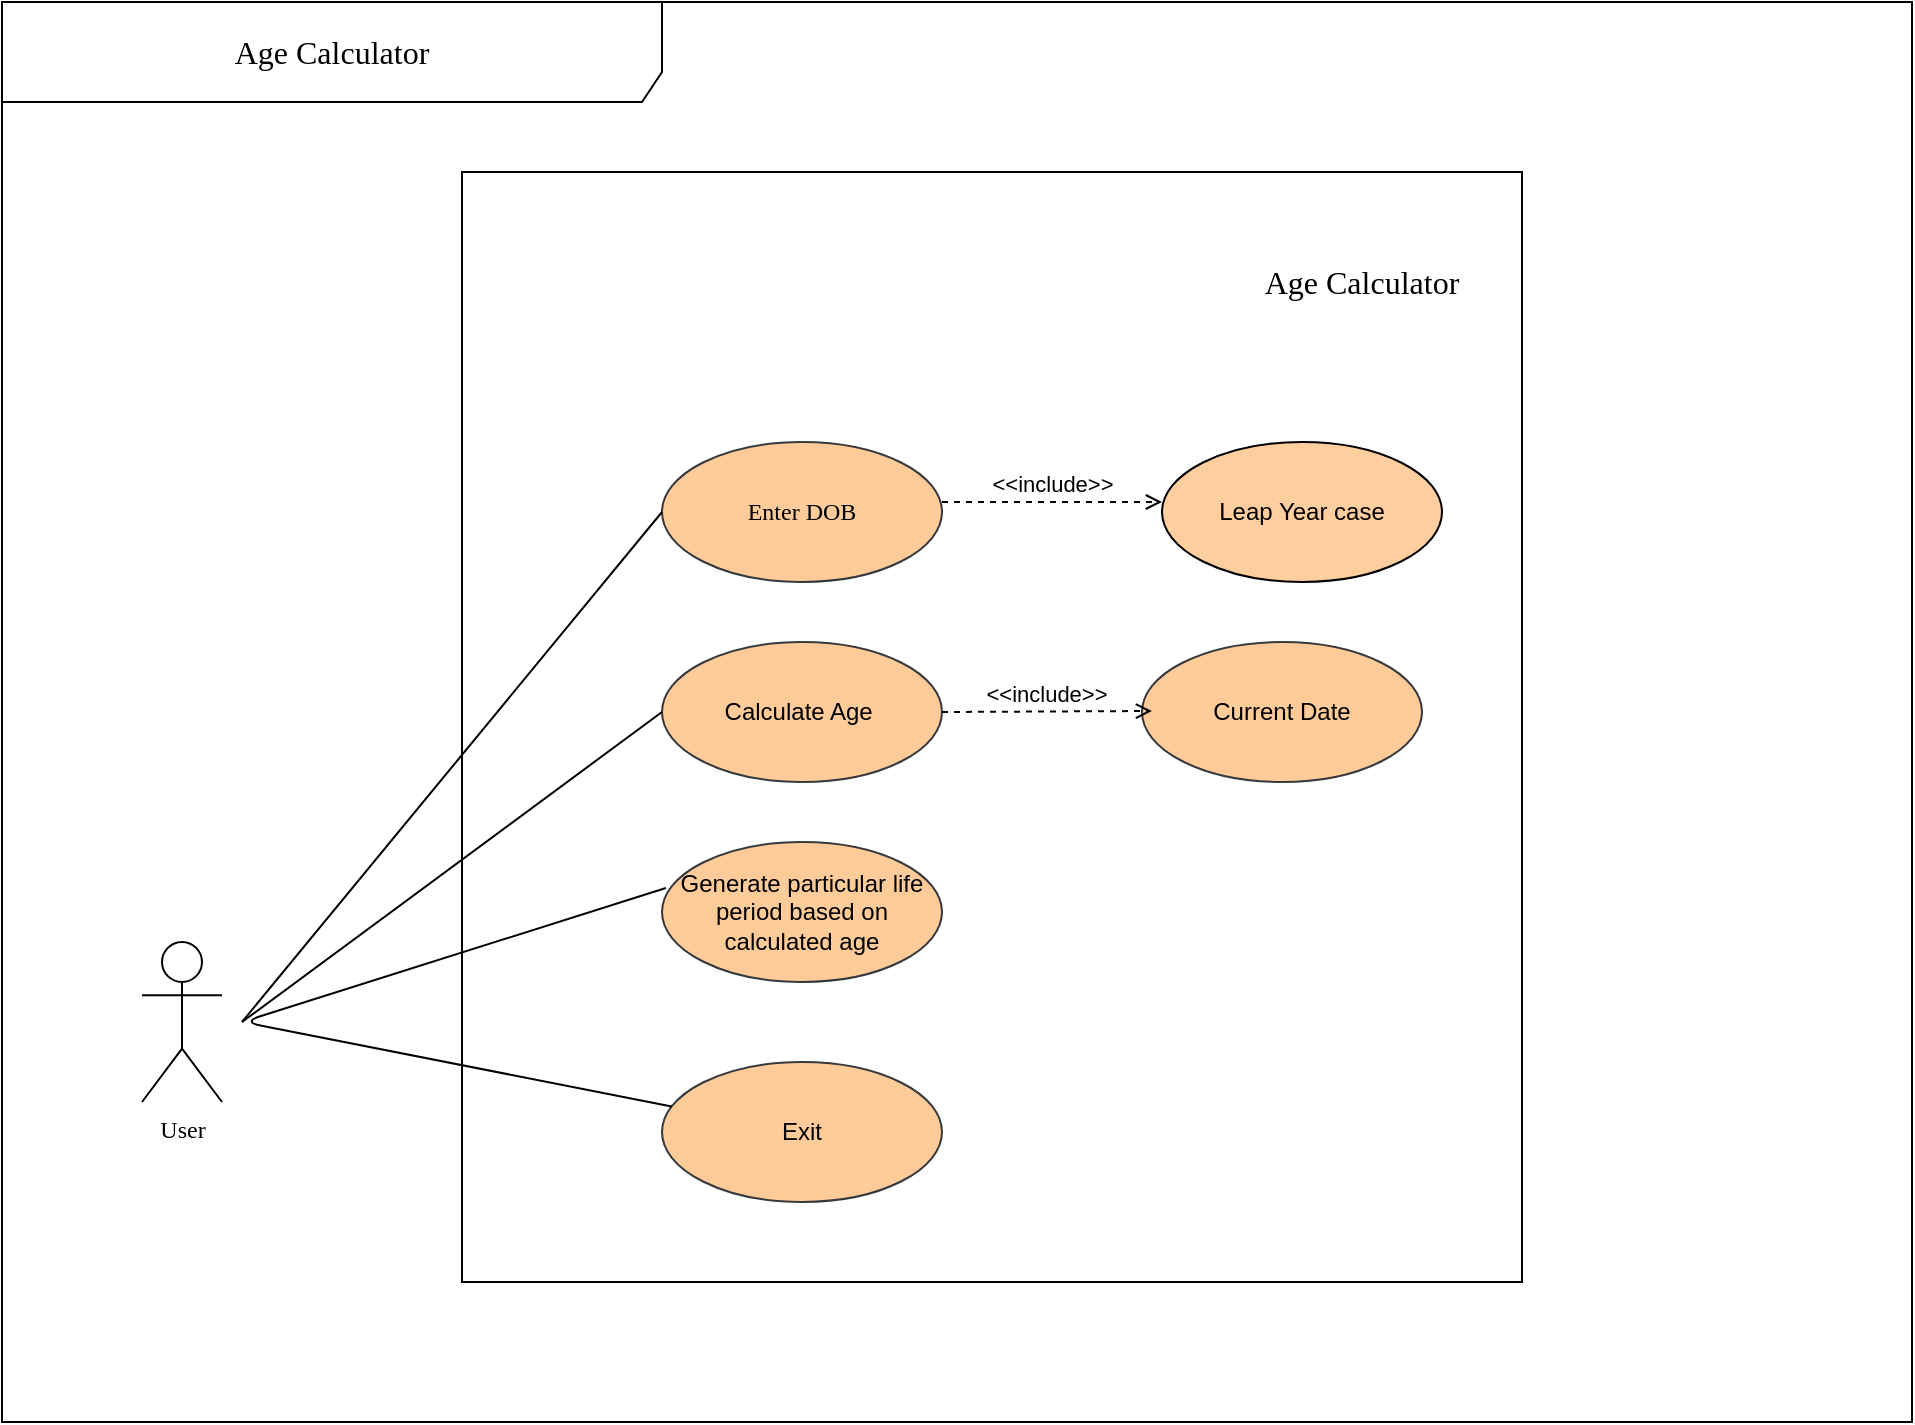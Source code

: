 <mxfile version="13.9.2" type="device"><diagram id="5x7Gi8JSTtX_Fi2FjIx6" name="Page-1"><mxGraphModel dx="1718" dy="1493" grid="1" gridSize="10" guides="1" tooltips="1" connect="1" arrows="1" fold="1" page="1" pageScale="1" pageWidth="850" pageHeight="1100" math="0" shadow="0"><root><mxCell id="0"/><mxCell id="1" parent="0"/><object label="&lt;font style=&quot;font-size: 16px&quot;&gt;Age Calculator&lt;/font&gt;" id="leX0Q5xnu7IgrXUGEWtf-11"><mxCell style="shape=umlFrame;whiteSpace=wrap;html=1;fontFamily=Times New Roman;width=330;height=50;fillColor=#FFFFFF;" parent="1" vertex="1"><mxGeometry x="-280" y="-310" width="955" height="710" as="geometry"/></mxCell></object><mxCell id="leX0Q5xnu7IgrXUGEWtf-16" value="" style="verticalLabelPosition=bottom;verticalAlign=top;html=1;shape=mxgraph.basic.rect;fillColor2=none;strokeWidth=1;size=20;indent=5;fontFamily=Times New Roman;fontColor=#000000;" parent="1" vertex="1"><mxGeometry x="-50" y="-225" width="530" height="555" as="geometry"/></mxCell><mxCell id="leX0Q5xnu7IgrXUGEWtf-18" value="&lt;span style=&quot;font-family: &amp;#34;helvetica&amp;#34;&quot;&gt;Exit&lt;/span&gt;" style="ellipse;whiteSpace=wrap;html=1;fontFamily=Times New Roman;fillColor=#ffcc99;strokeColor=#36393d;" parent="1" vertex="1"><mxGeometry x="50" y="220" width="140" height="70" as="geometry"/></mxCell><mxCell id="leX0Q5xnu7IgrXUGEWtf-22" value="&lt;span style=&quot;font-family: &amp;#34;helvetica&amp;#34;&quot;&gt;Generate particular life period based on calculated age&lt;/span&gt;" style="ellipse;whiteSpace=wrap;html=1;fontFamily=Times New Roman;fillColor=#ffcc99;strokeColor=#36393d;" parent="1" vertex="1"><mxGeometry x="50" y="110" width="140" height="70" as="geometry"/></mxCell><mxCell id="leX0Q5xnu7IgrXUGEWtf-23" value="&lt;span style=&quot;font-family: &amp;#34;helvetica&amp;#34;&quot;&gt;Calculate Age&amp;nbsp;&lt;/span&gt;" style="ellipse;whiteSpace=wrap;html=1;fontFamily=Times New Roman;fillColor=#ffcc99;strokeColor=#36393d;" parent="1" vertex="1"><mxGeometry x="50" y="10" width="140" height="70" as="geometry"/></mxCell><mxCell id="leX0Q5xnu7IgrXUGEWtf-24" value="&lt;font style=&quot;font-size: 16px&quot;&gt;Age Calculator&lt;/font&gt;" style="text;html=1;strokeColor=none;fillColor=none;align=center;verticalAlign=middle;whiteSpace=wrap;rounded=0;fontFamily=Times New Roman;fontColor=#000000;" parent="1" vertex="1"><mxGeometry x="330" y="-190" width="140" height="40" as="geometry"/></mxCell><mxCell id="leX0Q5xnu7IgrXUGEWtf-26" value="User" style="shape=umlActor;verticalLabelPosition=bottom;verticalAlign=top;html=1;outlineConnect=0;fontFamily=Times New Roman;fontColor=#000000;" parent="1" vertex="1"><mxGeometry x="-210" y="160" width="40" height="80" as="geometry"/></mxCell><mxCell id="leX0Q5xnu7IgrXUGEWtf-38" value="" style="endArrow=none;html=1;fontFamily=Times New Roman;fontColor=#000000;entryX=0.014;entryY=0.329;entryDx=0;entryDy=0;entryPerimeter=0;" parent="1" source="leX0Q5xnu7IgrXUGEWtf-18" target="leX0Q5xnu7IgrXUGEWtf-22" edge="1"><mxGeometry width="50" height="50" relative="1" as="geometry"><mxPoint x="20" y="715" as="sourcePoint"/><mxPoint x="40" y="465" as="targetPoint"/><Array as="points"><mxPoint x="-160" y="200"/></Array></mxGeometry></mxCell><mxCell id="_0HMQu5kkhPJjGuOitAb-16" value="Current Date" style="ellipse;whiteSpace=wrap;html=1;fillColor=#ffcc99;strokeColor=#36393d;" parent="1" vertex="1"><mxGeometry x="290" y="10" width="140" height="70" as="geometry"/></mxCell><mxCell id="8Wv-UqwsykKn-MqHqfZY-6" value="Enter DOB" style="ellipse;whiteSpace=wrap;html=1;fontFamily=Times New Roman;fillColor=#ffcc99;strokeColor=#36393d;" parent="1" vertex="1"><mxGeometry x="50" y="-90" width="140" height="70" as="geometry"/></mxCell><mxCell id="8Wv-UqwsykKn-MqHqfZY-7" value="" style="endArrow=none;html=1;fontFamily=Times New Roman;fontColor=#000000;exitX=0;exitY=0.5;exitDx=0;exitDy=0;" parent="1" source="leX0Q5xnu7IgrXUGEWtf-23" edge="1"><mxGeometry width="50" height="50" relative="1" as="geometry"><mxPoint x="60.0" y="45" as="sourcePoint"/><mxPoint x="-160" y="200" as="targetPoint"/><Array as="points"/></mxGeometry></mxCell><mxCell id="8Wv-UqwsykKn-MqHqfZY-8" value="" style="endArrow=none;html=1;fontFamily=Times New Roman;fontColor=#000000;exitX=0;exitY=0.5;exitDx=0;exitDy=0;" parent="1" source="8Wv-UqwsykKn-MqHqfZY-6" edge="1"><mxGeometry width="50" height="50" relative="1" as="geometry"><mxPoint x="40" y="845" as="sourcePoint"/><mxPoint x="-160" y="200" as="targetPoint"/></mxGeometry></mxCell><mxCell id="dXmuV4V_lm63KjGehU1H-1" value="&amp;lt;&amp;lt;include&amp;gt;&amp;gt;" style="edgeStyle=none;html=1;endArrow=open;verticalAlign=bottom;dashed=1;labelBackgroundColor=none;" edge="1" parent="1"><mxGeometry width="160" relative="1" as="geometry"><mxPoint x="190" y="45" as="sourcePoint"/><mxPoint x="295" y="44.5" as="targetPoint"/></mxGeometry></mxCell><mxCell id="dXmuV4V_lm63KjGehU1H-2" value="&amp;lt;&amp;lt;include&amp;gt;&amp;gt;" style="edgeStyle=none;html=1;endArrow=open;verticalAlign=bottom;dashed=1;labelBackgroundColor=none;" edge="1" parent="1"><mxGeometry width="160" relative="1" as="geometry"><mxPoint x="190" y="-60" as="sourcePoint"/><mxPoint x="300" y="-60" as="targetPoint"/></mxGeometry></mxCell><mxCell id="dXmuV4V_lm63KjGehU1H-3" value="Leap Year case" style="ellipse;whiteSpace=wrap;html=1;fillColor=#FFCE9F;" vertex="1" parent="1"><mxGeometry x="300" y="-90" width="140" height="70" as="geometry"/></mxCell></root></mxGraphModel></diagram></mxfile>